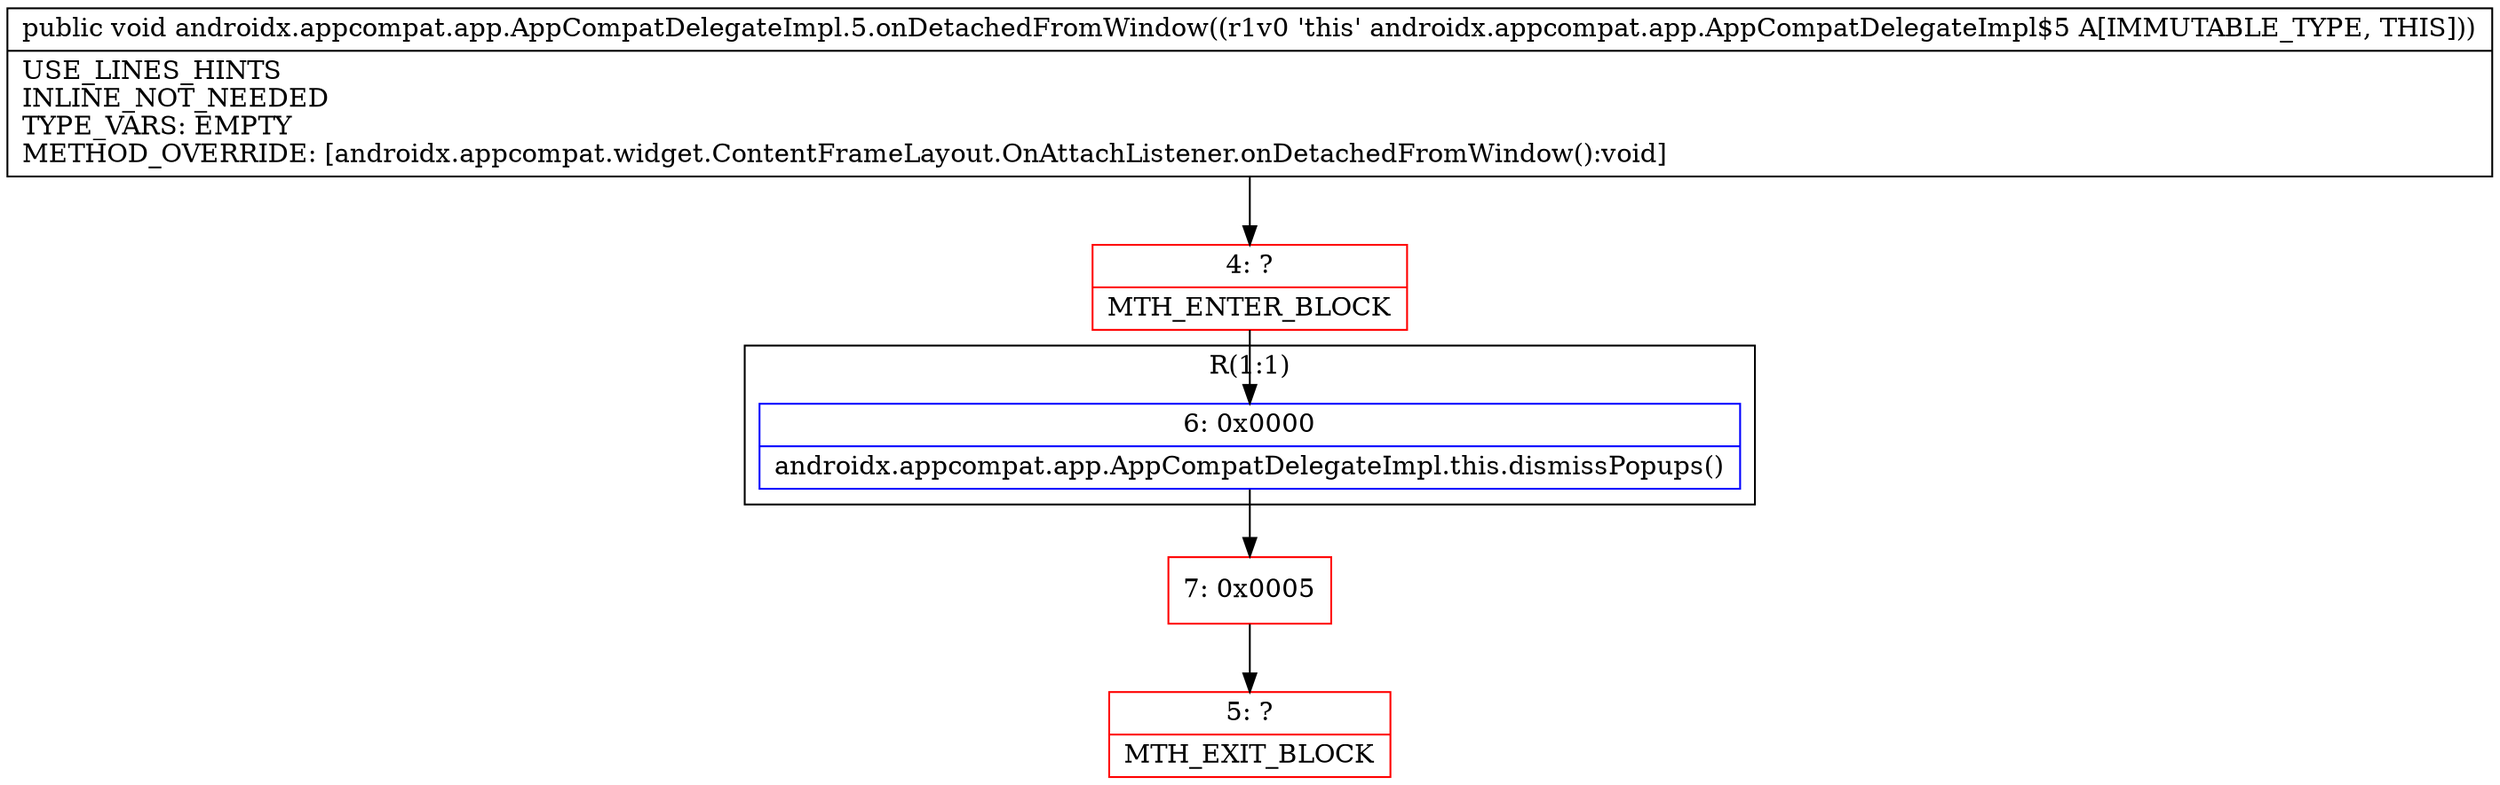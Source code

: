 digraph "CFG forandroidx.appcompat.app.AppCompatDelegateImpl.5.onDetachedFromWindow()V" {
subgraph cluster_Region_1577598863 {
label = "R(1:1)";
node [shape=record,color=blue];
Node_6 [shape=record,label="{6\:\ 0x0000|androidx.appcompat.app.AppCompatDelegateImpl.this.dismissPopups()\l}"];
}
Node_4 [shape=record,color=red,label="{4\:\ ?|MTH_ENTER_BLOCK\l}"];
Node_7 [shape=record,color=red,label="{7\:\ 0x0005}"];
Node_5 [shape=record,color=red,label="{5\:\ ?|MTH_EXIT_BLOCK\l}"];
MethodNode[shape=record,label="{public void androidx.appcompat.app.AppCompatDelegateImpl.5.onDetachedFromWindow((r1v0 'this' androidx.appcompat.app.AppCompatDelegateImpl$5 A[IMMUTABLE_TYPE, THIS]))  | USE_LINES_HINTS\lINLINE_NOT_NEEDED\lTYPE_VARS: EMPTY\lMETHOD_OVERRIDE: [androidx.appcompat.widget.ContentFrameLayout.OnAttachListener.onDetachedFromWindow():void]\l}"];
MethodNode -> Node_4;Node_6 -> Node_7;
Node_4 -> Node_6;
Node_7 -> Node_5;
}

